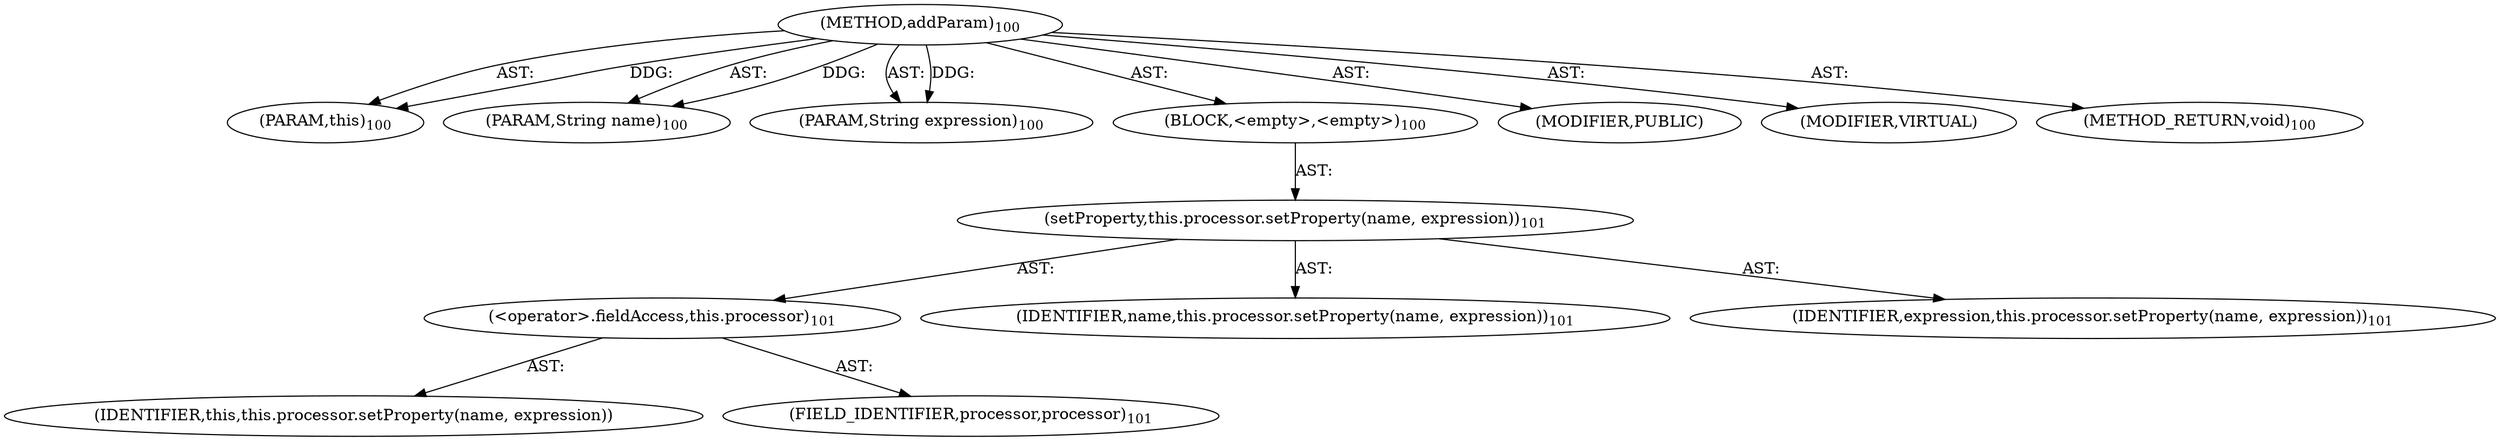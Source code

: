 digraph "addParam" {  
"111669149699" [label = <(METHOD,addParam)<SUB>100</SUB>> ]
"115964116998" [label = <(PARAM,this)<SUB>100</SUB>> ]
"115964116999" [label = <(PARAM,String name)<SUB>100</SUB>> ]
"115964117000" [label = <(PARAM,String expression)<SUB>100</SUB>> ]
"25769803779" [label = <(BLOCK,&lt;empty&gt;,&lt;empty&gt;)<SUB>100</SUB>> ]
"30064771096" [label = <(setProperty,this.processor.setProperty(name, expression))<SUB>101</SUB>> ]
"30064771097" [label = <(&lt;operator&gt;.fieldAccess,this.processor)<SUB>101</SUB>> ]
"68719476754" [label = <(IDENTIFIER,this,this.processor.setProperty(name, expression))> ]
"55834574854" [label = <(FIELD_IDENTIFIER,processor,processor)<SUB>101</SUB>> ]
"68719476755" [label = <(IDENTIFIER,name,this.processor.setProperty(name, expression))<SUB>101</SUB>> ]
"68719476756" [label = <(IDENTIFIER,expression,this.processor.setProperty(name, expression))<SUB>101</SUB>> ]
"133143986184" [label = <(MODIFIER,PUBLIC)> ]
"133143986185" [label = <(MODIFIER,VIRTUAL)> ]
"128849018883" [label = <(METHOD_RETURN,void)<SUB>100</SUB>> ]
  "111669149699" -> "115964116998"  [ label = "AST: "] 
  "111669149699" -> "115964116999"  [ label = "AST: "] 
  "111669149699" -> "115964117000"  [ label = "AST: "] 
  "111669149699" -> "25769803779"  [ label = "AST: "] 
  "111669149699" -> "133143986184"  [ label = "AST: "] 
  "111669149699" -> "133143986185"  [ label = "AST: "] 
  "111669149699" -> "128849018883"  [ label = "AST: "] 
  "25769803779" -> "30064771096"  [ label = "AST: "] 
  "30064771096" -> "30064771097"  [ label = "AST: "] 
  "30064771096" -> "68719476755"  [ label = "AST: "] 
  "30064771096" -> "68719476756"  [ label = "AST: "] 
  "30064771097" -> "68719476754"  [ label = "AST: "] 
  "30064771097" -> "55834574854"  [ label = "AST: "] 
  "111669149699" -> "115964116998"  [ label = "DDG: "] 
  "111669149699" -> "115964116999"  [ label = "DDG: "] 
  "111669149699" -> "115964117000"  [ label = "DDG: "] 
}
